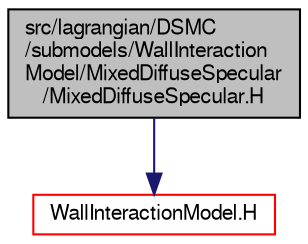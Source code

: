digraph "src/lagrangian/DSMC/submodels/WallInteractionModel/MixedDiffuseSpecular/MixedDiffuseSpecular.H"
{
  bgcolor="transparent";
  edge [fontname="FreeSans",fontsize="10",labelfontname="FreeSans",labelfontsize="10"];
  node [fontname="FreeSans",fontsize="10",shape=record];
  Node1 [label="src/lagrangian/DSMC\l/submodels/WallInteraction\lModel/MixedDiffuseSpecular\l/MixedDiffuseSpecular.H",height=0.2,width=0.4,color="black", fillcolor="grey75", style="filled" fontcolor="black"];
  Node1 -> Node2 [color="midnightblue",fontsize="10",style="solid",fontname="FreeSans"];
  Node2 [label="WallInteractionModel.H",height=0.2,width=0.4,color="red",URL="$a05993.html"];
}
